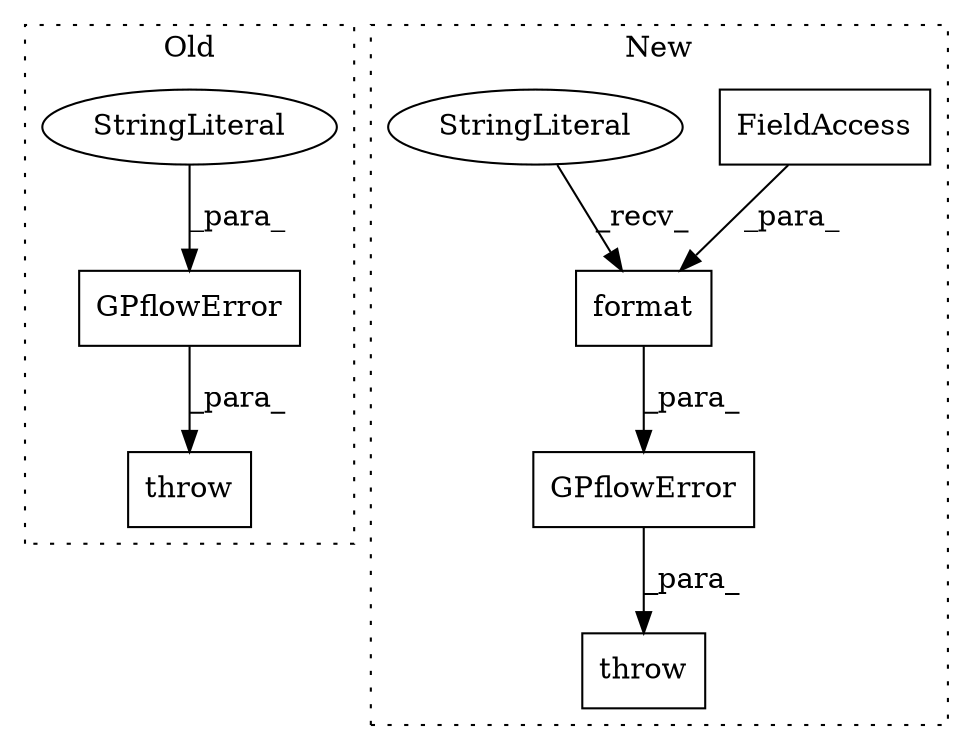 digraph G {
subgraph cluster0 {
1 [label="GPflowError" a="32" s="4249,4289" l="12,1" shape="box"];
3 [label="StringLiteral" a="45" s="4261" l="28" shape="ellipse"];
4 [label="throw" a="53" s="4243" l="6" shape="box"];
label = "Old";
style="dotted";
}
subgraph cluster1 {
2 [label="throw" a="53" s="4377" l="6" shape="box"];
5 [label="GPflowError" a="32" s="4383,4492" l="12,1" shape="box"];
6 [label="format" a="32" s="4462,4491" l="7,1" shape="box"];
7 [label="FieldAccess" a="22" s="4480" l="11" shape="box"];
8 [label="StringLiteral" a="45" s="4395" l="66" shape="ellipse"];
label = "New";
style="dotted";
}
1 -> 4 [label="_para_"];
3 -> 1 [label="_para_"];
5 -> 2 [label="_para_"];
6 -> 5 [label="_para_"];
7 -> 6 [label="_para_"];
8 -> 6 [label="_recv_"];
}